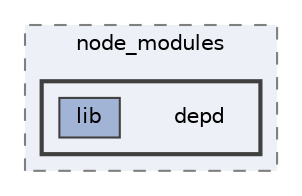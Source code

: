 digraph "depd"
{
 // INTERACTIVE_SVG=YES
 // LATEX_PDF_SIZE
  bgcolor="transparent";
  edge [fontname=Helvetica,fontsize=10,labelfontname=Helvetica,labelfontsize=10];
  node [fontname=Helvetica,fontsize=10,shape=box,height=0.2,width=0.4];
  compound=true
  subgraph clusterdir_a7123d6b295578c61fe01482133a4996 {
    graph [ bgcolor="#edf0f7", pencolor="grey50", label="node_modules", fontname=Helvetica,fontsize=10 style="filled,dashed", URL="dir_a7123d6b295578c61fe01482133a4996.html",tooltip=""]
  subgraph clusterdir_43ce3b77e681f581fbe8e96e2a019d0d {
    graph [ bgcolor="#edf0f7", pencolor="grey25", label="", fontname=Helvetica,fontsize=10 style="filled,bold", URL="dir_43ce3b77e681f581fbe8e96e2a019d0d.html",tooltip=""]
    dir_43ce3b77e681f581fbe8e96e2a019d0d [shape=plaintext, label="depd"];
  dir_61c576adda220dbd99d94e7022ce4758 [label="lib", fillcolor="#a2b4d6", color="grey25", style="filled", URL="dir_61c576adda220dbd99d94e7022ce4758.html",tooltip=""];
  }
  }
}
